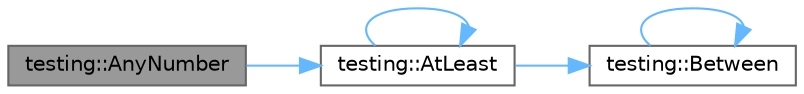 digraph "testing::AnyNumber"
{
 // LATEX_PDF_SIZE
  bgcolor="transparent";
  edge [fontname=Helvetica,fontsize=10,labelfontname=Helvetica,labelfontsize=10];
  node [fontname=Helvetica,fontsize=10,shape=box,height=0.2,width=0.4];
  rankdir="LR";
  Node1 [id="Node000001",label="testing::AnyNumber",height=0.2,width=0.4,color="gray40", fillcolor="grey60", style="filled", fontcolor="black",tooltip=" "];
  Node1 -> Node2 [id="edge1_Node000001_Node000002",color="steelblue1",style="solid",tooltip=" "];
  Node2 [id="Node000002",label="testing::AtLeast",height=0.2,width=0.4,color="grey40", fillcolor="white", style="filled",URL="$namespacetesting.html#a137297cb3c582843989fbd937cf0fed2",tooltip=" "];
  Node2 -> Node2 [id="edge2_Node000002_Node000002",color="steelblue1",style="solid",tooltip=" "];
  Node2 -> Node3 [id="edge3_Node000002_Node000003",color="steelblue1",style="solid",tooltip=" "];
  Node3 [id="Node000003",label="testing::Between",height=0.2,width=0.4,color="grey40", fillcolor="white", style="filled",URL="$namespacetesting.html#a3bb2d3cdd3fdf5b4be1480fce549918e",tooltip=" "];
  Node3 -> Node3 [id="edge4_Node000003_Node000003",color="steelblue1",style="solid",tooltip=" "];
}
